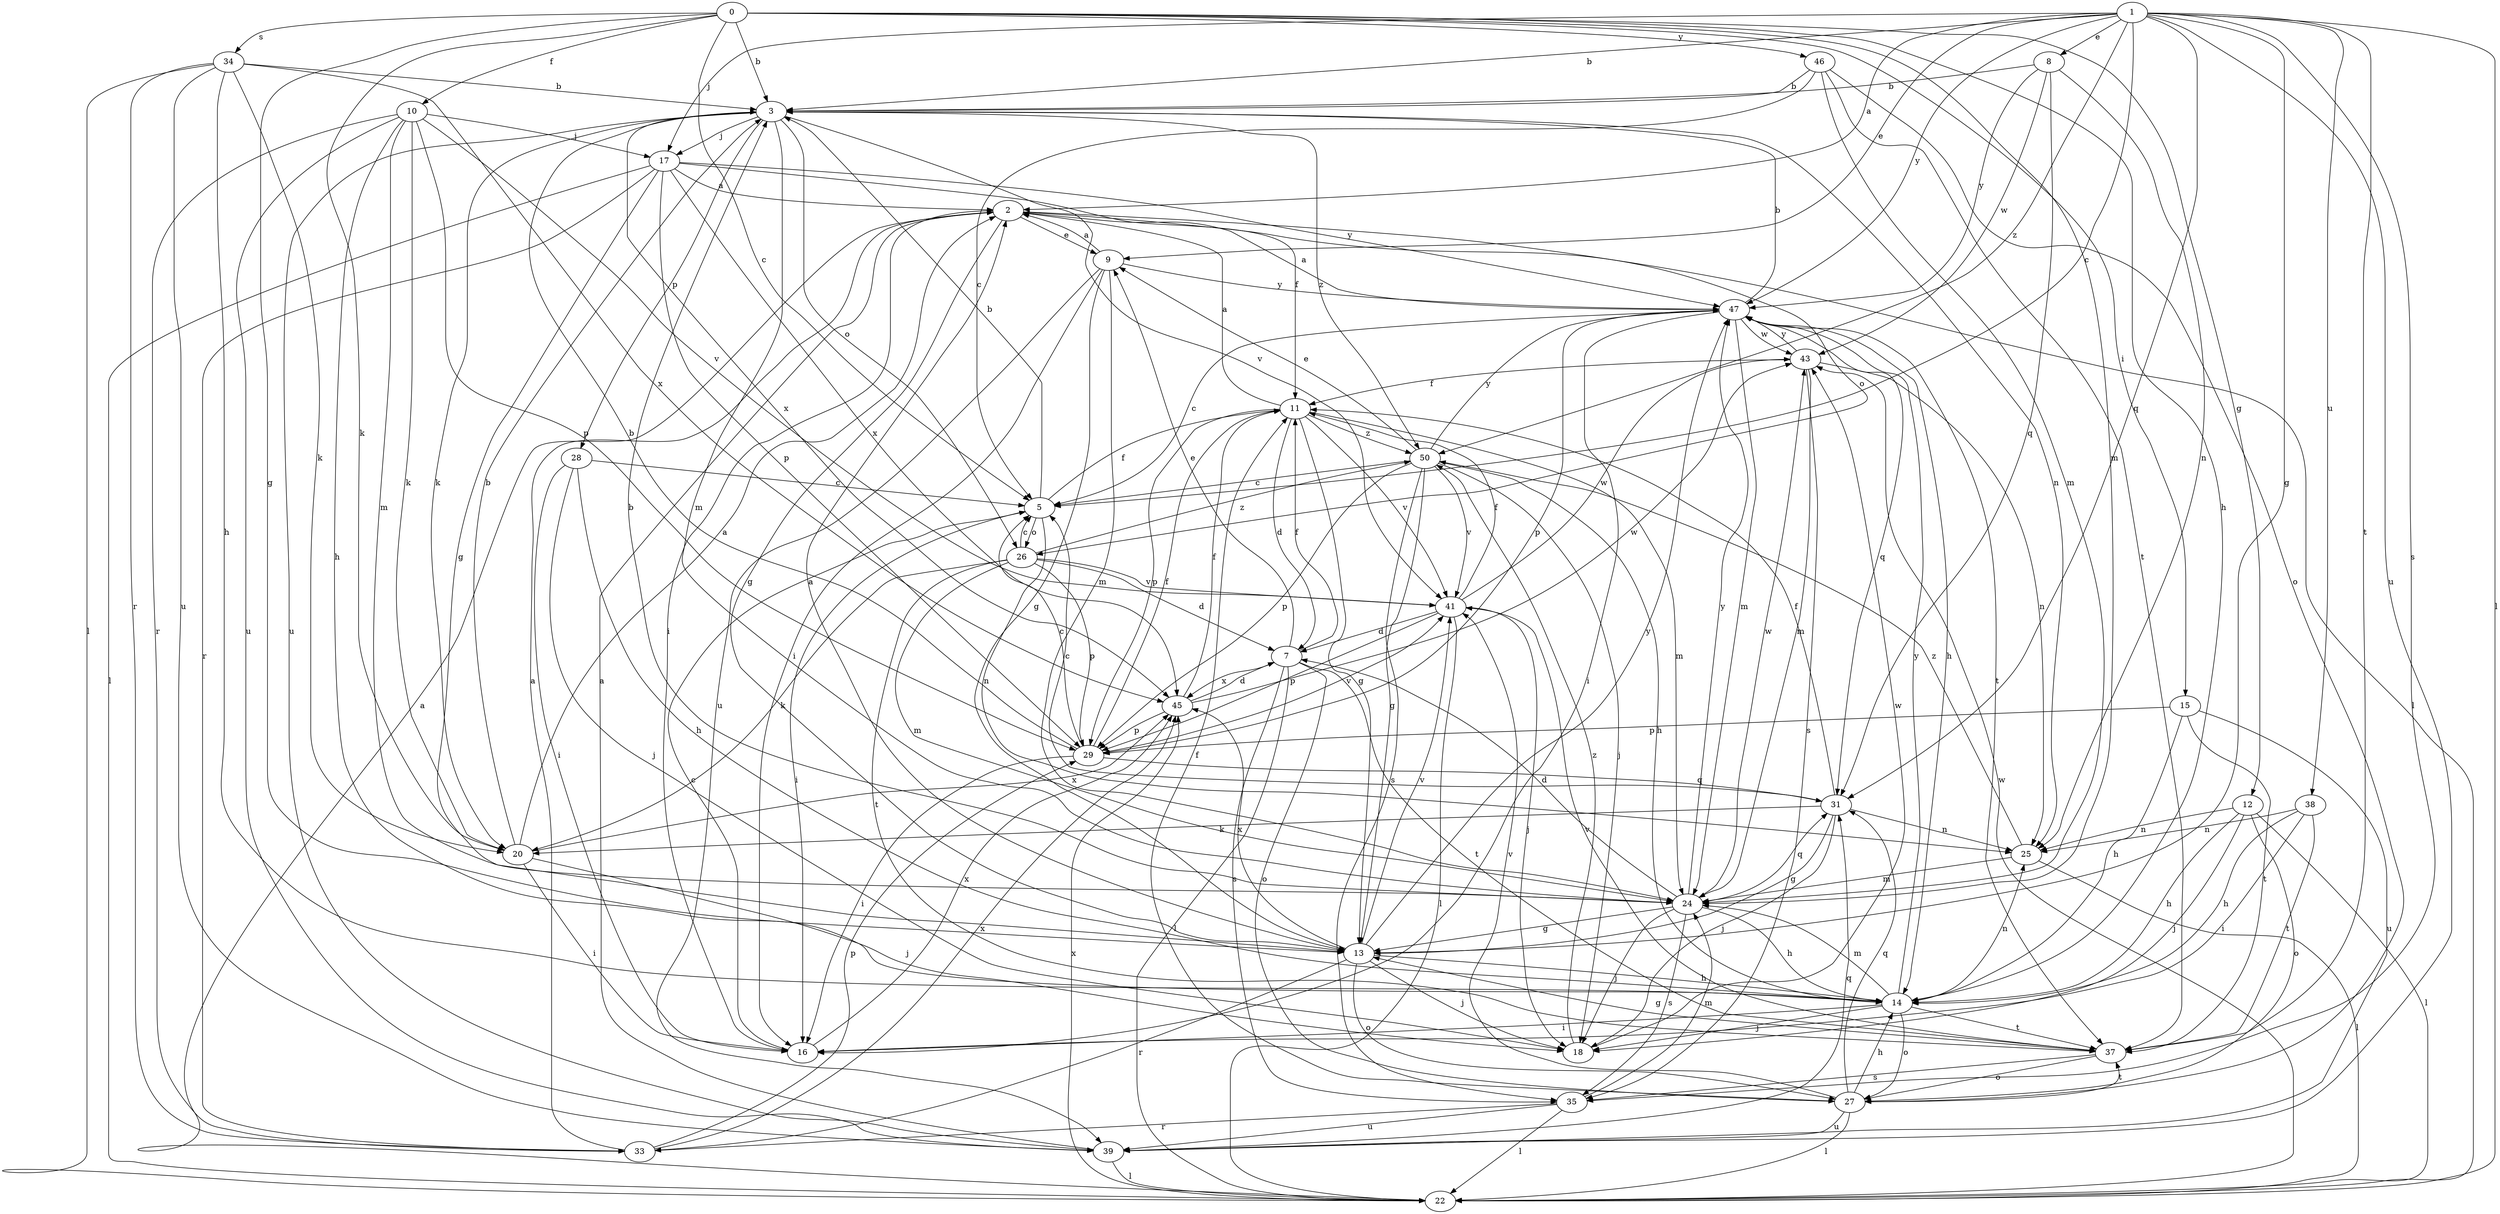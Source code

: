 strict digraph  {
0;
1;
2;
3;
5;
7;
8;
9;
10;
11;
12;
13;
14;
15;
16;
17;
18;
20;
22;
24;
25;
26;
27;
28;
29;
31;
33;
34;
35;
37;
38;
39;
41;
43;
45;
46;
47;
50;
0 -> 3  [label=b];
0 -> 5  [label=c];
0 -> 10  [label=f];
0 -> 12  [label=g];
0 -> 13  [label=g];
0 -> 14  [label=h];
0 -> 15  [label=i];
0 -> 20  [label=k];
0 -> 24  [label=m];
0 -> 34  [label=s];
0 -> 46  [label=y];
1 -> 2  [label=a];
1 -> 3  [label=b];
1 -> 5  [label=c];
1 -> 8  [label=e];
1 -> 9  [label=e];
1 -> 13  [label=g];
1 -> 17  [label=j];
1 -> 22  [label=l];
1 -> 31  [label=q];
1 -> 35  [label=s];
1 -> 37  [label=t];
1 -> 38  [label=u];
1 -> 39  [label=u];
1 -> 47  [label=y];
1 -> 50  [label=z];
2 -> 9  [label=e];
2 -> 13  [label=g];
2 -> 16  [label=i];
2 -> 22  [label=l];
2 -> 26  [label=o];
3 -> 17  [label=j];
3 -> 20  [label=k];
3 -> 24  [label=m];
3 -> 25  [label=n];
3 -> 26  [label=o];
3 -> 28  [label=p];
3 -> 39  [label=u];
3 -> 41  [label=v];
3 -> 45  [label=x];
3 -> 50  [label=z];
5 -> 3  [label=b];
5 -> 11  [label=f];
5 -> 16  [label=i];
5 -> 25  [label=n];
5 -> 26  [label=o];
7 -> 9  [label=e];
7 -> 11  [label=f];
7 -> 22  [label=l];
7 -> 27  [label=o];
7 -> 35  [label=s];
7 -> 37  [label=t];
7 -> 45  [label=x];
8 -> 3  [label=b];
8 -> 25  [label=n];
8 -> 31  [label=q];
8 -> 43  [label=w];
8 -> 47  [label=y];
9 -> 2  [label=a];
9 -> 13  [label=g];
9 -> 16  [label=i];
9 -> 24  [label=m];
9 -> 39  [label=u];
9 -> 47  [label=y];
10 -> 14  [label=h];
10 -> 17  [label=j];
10 -> 20  [label=k];
10 -> 24  [label=m];
10 -> 29  [label=p];
10 -> 33  [label=r];
10 -> 39  [label=u];
10 -> 41  [label=v];
11 -> 2  [label=a];
11 -> 7  [label=d];
11 -> 13  [label=g];
11 -> 24  [label=m];
11 -> 29  [label=p];
11 -> 41  [label=v];
11 -> 50  [label=z];
12 -> 14  [label=h];
12 -> 18  [label=j];
12 -> 22  [label=l];
12 -> 25  [label=n];
12 -> 27  [label=o];
13 -> 2  [label=a];
13 -> 14  [label=h];
13 -> 18  [label=j];
13 -> 27  [label=o];
13 -> 33  [label=r];
13 -> 41  [label=v];
13 -> 45  [label=x];
13 -> 47  [label=y];
14 -> 16  [label=i];
14 -> 18  [label=j];
14 -> 24  [label=m];
14 -> 25  [label=n];
14 -> 27  [label=o];
14 -> 37  [label=t];
14 -> 47  [label=y];
15 -> 14  [label=h];
15 -> 29  [label=p];
15 -> 37  [label=t];
15 -> 39  [label=u];
16 -> 5  [label=c];
16 -> 45  [label=x];
17 -> 2  [label=a];
17 -> 11  [label=f];
17 -> 13  [label=g];
17 -> 22  [label=l];
17 -> 29  [label=p];
17 -> 33  [label=r];
17 -> 45  [label=x];
17 -> 47  [label=y];
18 -> 43  [label=w];
18 -> 50  [label=z];
20 -> 2  [label=a];
20 -> 3  [label=b];
20 -> 16  [label=i];
20 -> 18  [label=j];
20 -> 45  [label=x];
22 -> 2  [label=a];
22 -> 43  [label=w];
22 -> 45  [label=x];
24 -> 3  [label=b];
24 -> 7  [label=d];
24 -> 13  [label=g];
24 -> 14  [label=h];
24 -> 18  [label=j];
24 -> 31  [label=q];
24 -> 35  [label=s];
24 -> 43  [label=w];
24 -> 47  [label=y];
25 -> 22  [label=l];
25 -> 24  [label=m];
25 -> 50  [label=z];
26 -> 5  [label=c];
26 -> 7  [label=d];
26 -> 20  [label=k];
26 -> 24  [label=m];
26 -> 29  [label=p];
26 -> 37  [label=t];
26 -> 41  [label=v];
26 -> 50  [label=z];
27 -> 11  [label=f];
27 -> 14  [label=h];
27 -> 22  [label=l];
27 -> 31  [label=q];
27 -> 37  [label=t];
27 -> 39  [label=u];
27 -> 41  [label=v];
28 -> 5  [label=c];
28 -> 14  [label=h];
28 -> 16  [label=i];
28 -> 18  [label=j];
29 -> 3  [label=b];
29 -> 5  [label=c];
29 -> 11  [label=f];
29 -> 16  [label=i];
29 -> 31  [label=q];
29 -> 41  [label=v];
31 -> 5  [label=c];
31 -> 11  [label=f];
31 -> 13  [label=g];
31 -> 18  [label=j];
31 -> 20  [label=k];
31 -> 25  [label=n];
33 -> 2  [label=a];
33 -> 29  [label=p];
33 -> 45  [label=x];
34 -> 3  [label=b];
34 -> 14  [label=h];
34 -> 20  [label=k];
34 -> 22  [label=l];
34 -> 33  [label=r];
34 -> 39  [label=u];
34 -> 45  [label=x];
35 -> 22  [label=l];
35 -> 24  [label=m];
35 -> 33  [label=r];
35 -> 39  [label=u];
37 -> 13  [label=g];
37 -> 27  [label=o];
37 -> 35  [label=s];
37 -> 41  [label=v];
38 -> 14  [label=h];
38 -> 16  [label=i];
38 -> 25  [label=n];
38 -> 37  [label=t];
39 -> 2  [label=a];
39 -> 22  [label=l];
39 -> 31  [label=q];
41 -> 7  [label=d];
41 -> 11  [label=f];
41 -> 18  [label=j];
41 -> 22  [label=l];
41 -> 29  [label=p];
41 -> 43  [label=w];
43 -> 11  [label=f];
43 -> 24  [label=m];
43 -> 25  [label=n];
43 -> 35  [label=s];
43 -> 47  [label=y];
45 -> 7  [label=d];
45 -> 11  [label=f];
45 -> 29  [label=p];
45 -> 43  [label=w];
46 -> 3  [label=b];
46 -> 5  [label=c];
46 -> 24  [label=m];
46 -> 27  [label=o];
46 -> 37  [label=t];
47 -> 2  [label=a];
47 -> 3  [label=b];
47 -> 5  [label=c];
47 -> 14  [label=h];
47 -> 16  [label=i];
47 -> 24  [label=m];
47 -> 29  [label=p];
47 -> 31  [label=q];
47 -> 37  [label=t];
47 -> 43  [label=w];
50 -> 5  [label=c];
50 -> 9  [label=e];
50 -> 13  [label=g];
50 -> 14  [label=h];
50 -> 18  [label=j];
50 -> 29  [label=p];
50 -> 35  [label=s];
50 -> 41  [label=v];
50 -> 47  [label=y];
}
